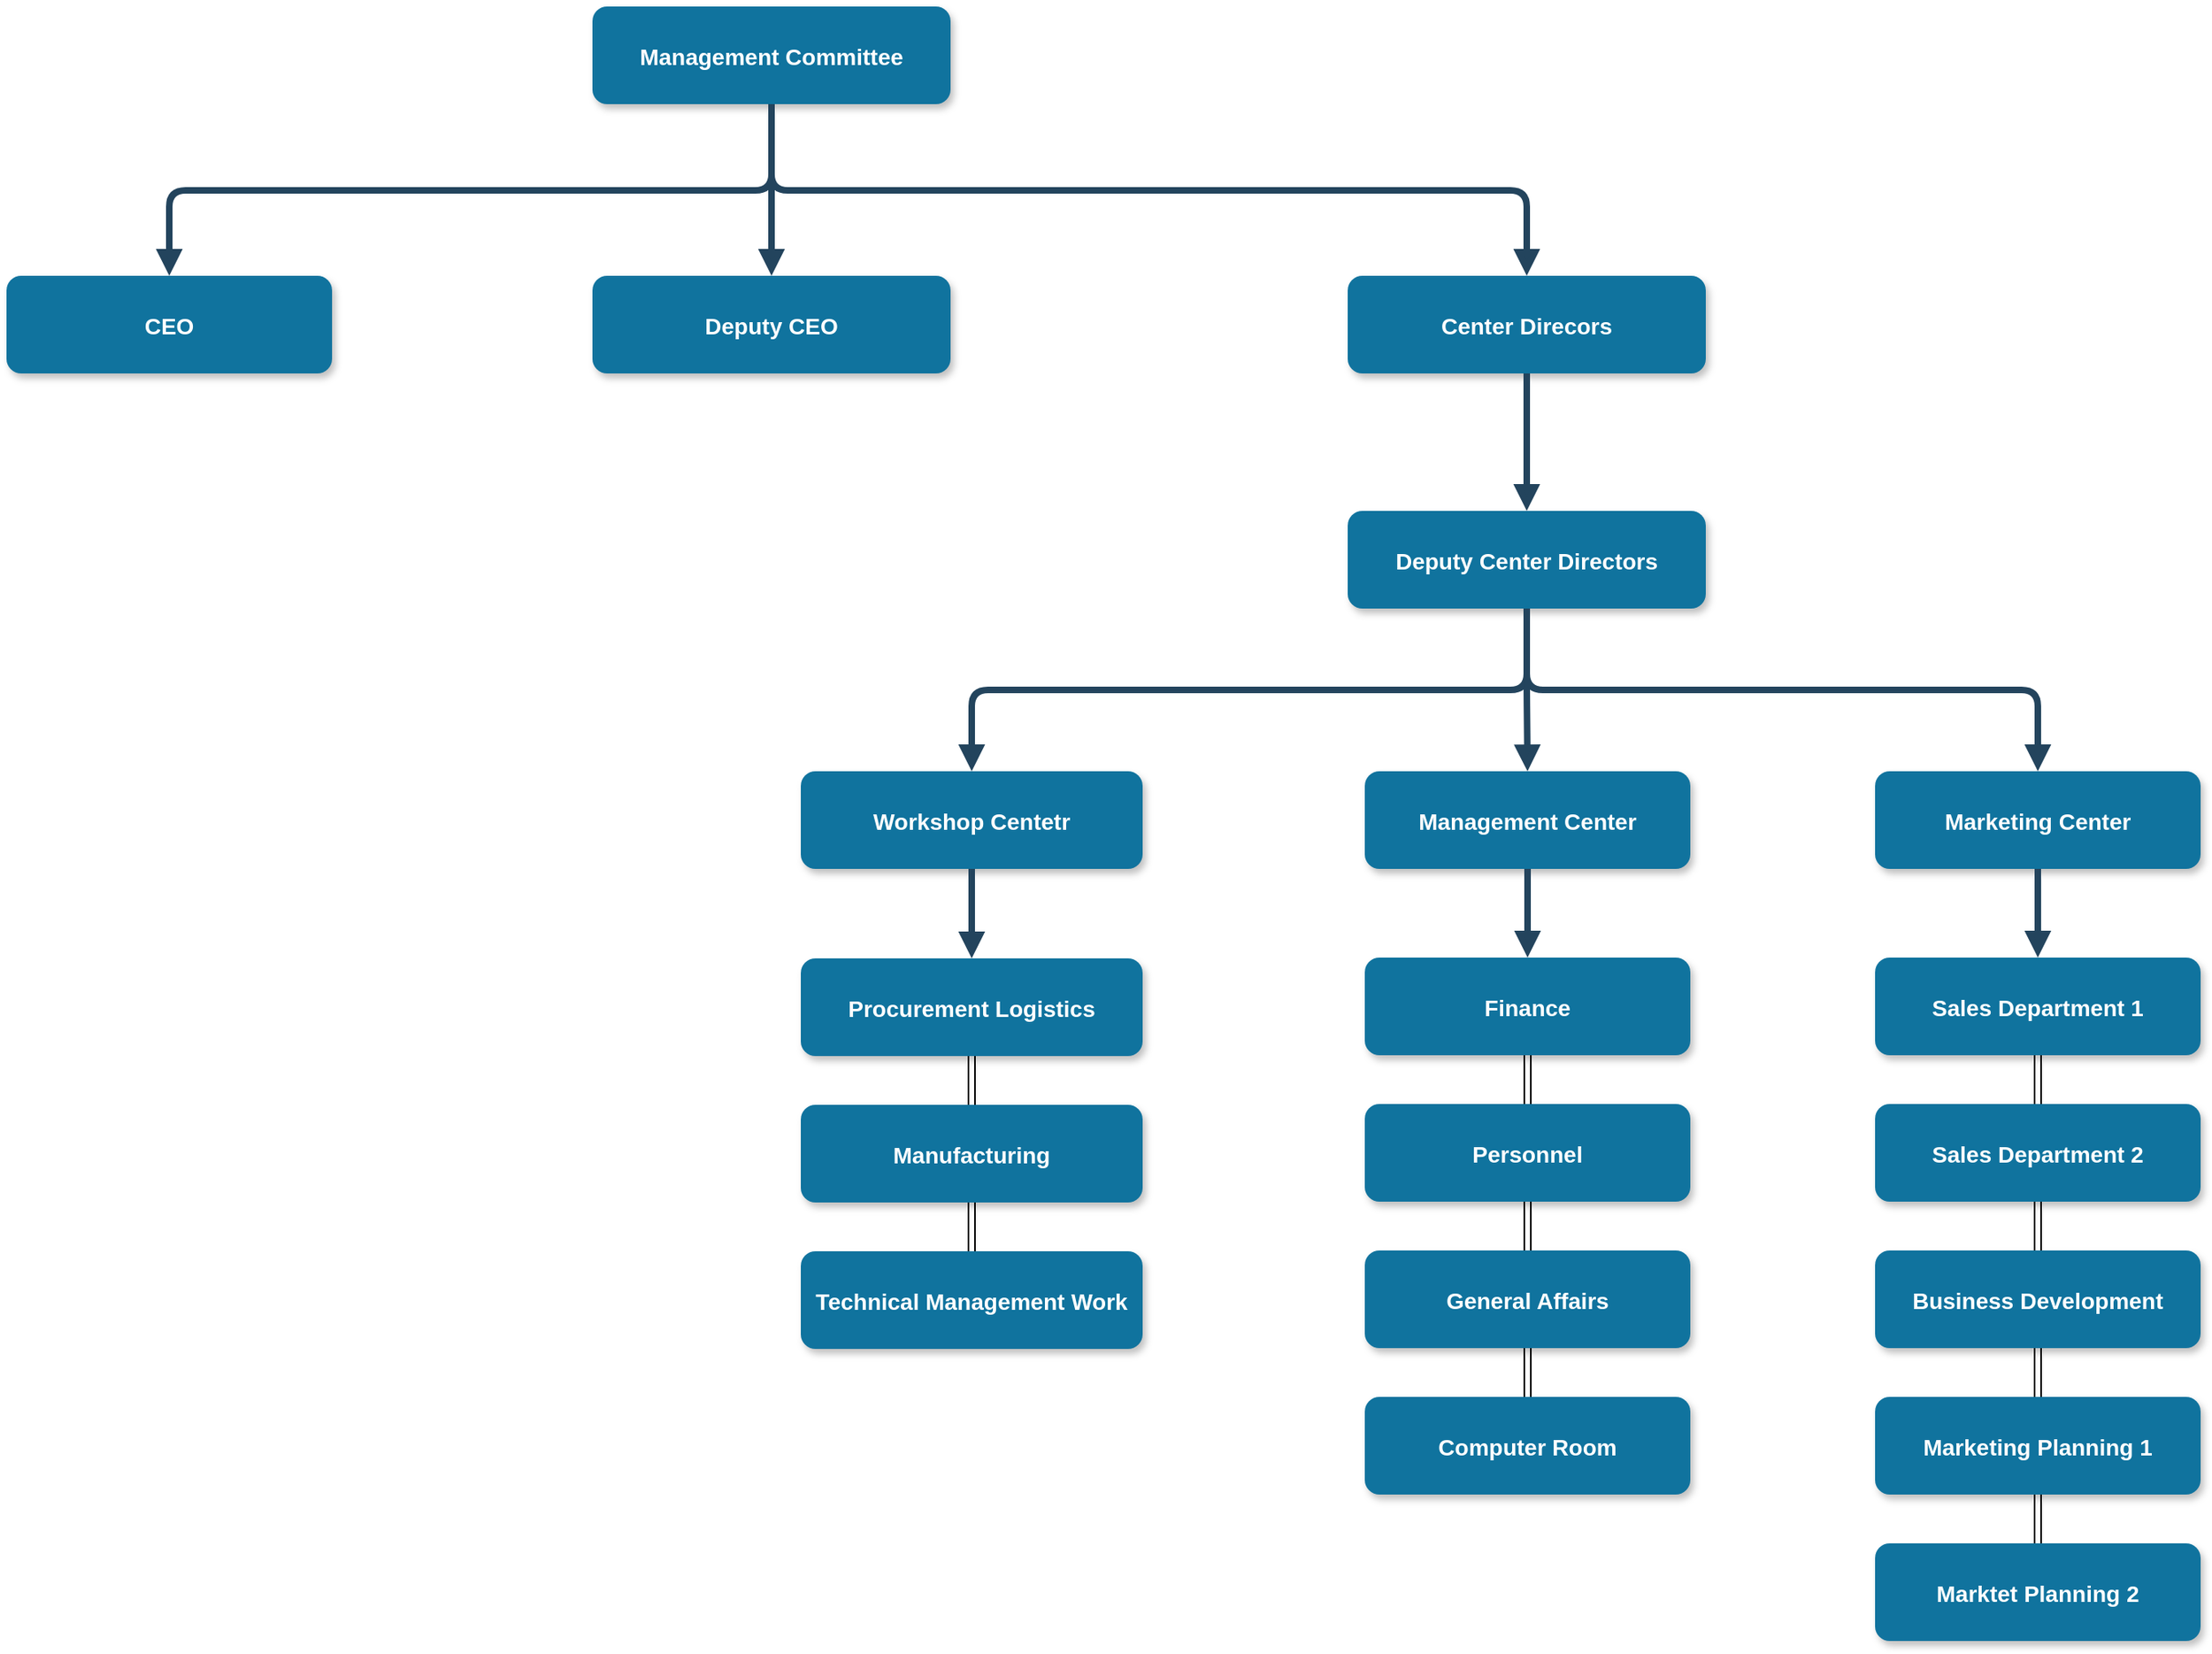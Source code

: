<mxfile version="12.3.6" type="github" pages="1"><diagram name="Page-1" id="97916047-d0de-89f5-080d-49f4d83e522f"><mxGraphModel dx="1211" dy="785" grid="1" gridSize="10" guides="1" tooltips="1" connect="1" arrows="1" fold="1" page="1" pageScale="1.5" pageWidth="1169" pageHeight="827" background="#ffffff" math="0" shadow="0"><root><mxCell id="0"/><mxCell id="1" parent="0"/><mxCell id="2" value="CEO" style="rounded=1;fillColor=#10739E;strokeColor=none;shadow=1;gradientColor=none;fontStyle=1;fontColor=#FFFFFF;fontSize=14;" parent="1" vertex="1"><mxGeometry x="12" y="235.5" width="200" height="60" as="geometry"/></mxCell><mxCell id="5" value="Management Center" style="rounded=1;fillColor=#10739E;strokeColor=none;shadow=1;gradientColor=none;fontStyle=1;fontColor=#FFFFFF;fontSize=14;" parent="1" vertex="1"><mxGeometry x="846.5" y="540" width="200" height="60" as="geometry"/></mxCell><mxCell id="6" value="Marketing Center" style="rounded=1;fillColor=#10739E;strokeColor=none;shadow=1;gradientColor=none;fontStyle=1;fontColor=#FFFFFF;fontSize=14;" parent="1" vertex="1"><mxGeometry x="1160" y="540" width="200" height="60" as="geometry"/></mxCell><mxCell id="13" value="Finance" style="rounded=1;fillColor=#10739E;strokeColor=none;shadow=1;gradientColor=none;fontStyle=1;fontColor=#FFFFFF;fontSize=14;" parent="1" vertex="1"><mxGeometry x="846.5" y="654.5" width="200" height="60" as="geometry"/></mxCell><mxCell id="9G03Jk2C06T3ap6KZskb-87" value="" style="edgeStyle=none;shape=link;rounded=0;orthogonalLoop=1;jettySize=auto;html=1;" edge="1" parent="1" source="14" target="13"><mxGeometry relative="1" as="geometry"/></mxCell><mxCell id="14" value="Personnel" style="rounded=1;fillColor=#10739E;strokeColor=none;shadow=1;gradientColor=none;fontStyle=1;fontColor=#FFFFFF;fontSize=14;" parent="1" vertex="1"><mxGeometry x="846.5" y="744.5" width="200" height="60" as="geometry"/></mxCell><mxCell id="9G03Jk2C06T3ap6KZskb-88" value="" style="edgeStyle=none;shape=link;rounded=0;orthogonalLoop=1;jettySize=auto;html=1;" edge="1" parent="1" source="15" target="14"><mxGeometry relative="1" as="geometry"/></mxCell><mxCell id="15" value="General Affairs" style="rounded=1;fillColor=#10739E;strokeColor=none;shadow=1;gradientColor=none;fontStyle=1;fontColor=#FFFFFF;fontSize=14;" parent="1" vertex="1"><mxGeometry x="846.5" y="834.5" width="200" height="60" as="geometry"/></mxCell><mxCell id="9G03Jk2C06T3ap6KZskb-89" value="" style="edgeStyle=none;shape=link;rounded=0;orthogonalLoop=1;jettySize=auto;html=1;" edge="1" parent="1" source="16" target="15"><mxGeometry relative="1" as="geometry"/></mxCell><mxCell id="16" value="Computer Room" style="rounded=1;fillColor=#10739E;strokeColor=none;shadow=1;gradientColor=none;fontStyle=1;fontColor=#FFFFFF;fontSize=14;" parent="1" vertex="1"><mxGeometry x="846.5" y="924.5" width="200" height="60" as="geometry"/></mxCell><mxCell id="18" value="Sales Department 1" style="rounded=1;fillColor=#10739E;strokeColor=none;shadow=1;gradientColor=none;fontStyle=1;fontColor=#FFFFFF;fontSize=14;" parent="1" vertex="1"><mxGeometry x="1160" y="654.5" width="200" height="60" as="geometry"/></mxCell><mxCell id="9G03Jk2C06T3ap6KZskb-90" value="" style="edgeStyle=none;shape=link;rounded=0;orthogonalLoop=1;jettySize=auto;html=1;" edge="1" parent="1" source="19" target="18"><mxGeometry relative="1" as="geometry"/></mxCell><mxCell id="19" value="Sales Department 2" style="rounded=1;fillColor=#10739E;strokeColor=none;shadow=1;gradientColor=none;fontStyle=1;fontColor=#FFFFFF;fontSize=14;" parent="1" vertex="1"><mxGeometry x="1160" y="744.5" width="200" height="60" as="geometry"/></mxCell><mxCell id="9G03Jk2C06T3ap6KZskb-91" value="" style="edgeStyle=none;shape=link;rounded=0;orthogonalLoop=1;jettySize=auto;html=1;" edge="1" parent="1" source="20" target="19"><mxGeometry relative="1" as="geometry"/></mxCell><mxCell id="20" value="Business Development" style="rounded=1;fillColor=#10739E;strokeColor=none;shadow=1;gradientColor=none;fontStyle=1;fontColor=#FFFFFF;fontSize=14;" parent="1" vertex="1"><mxGeometry x="1160" y="834.5" width="200" height="60" as="geometry"/></mxCell><mxCell id="9G03Jk2C06T3ap6KZskb-92" value="" style="edgeStyle=none;shape=link;rounded=0;orthogonalLoop=1;jettySize=auto;html=1;" edge="1" parent="1" source="21" target="20"><mxGeometry relative="1" as="geometry"/></mxCell><mxCell id="21" value="Marketing Planning 1" style="rounded=1;fillColor=#10739E;strokeColor=none;shadow=1;gradientColor=none;fontStyle=1;fontColor=#FFFFFF;fontSize=14;" parent="1" vertex="1"><mxGeometry x="1160" y="924.5" width="200" height="60" as="geometry"/></mxCell><mxCell id="9G03Jk2C06T3ap6KZskb-93" value="" style="edgeStyle=none;shape=link;rounded=0;orthogonalLoop=1;jettySize=auto;html=1;" edge="1" parent="1" source="22" target="21"><mxGeometry relative="1" as="geometry"/></mxCell><mxCell id="22" value="Marktet Planning 2" style="rounded=1;fillColor=#10739E;strokeColor=none;shadow=1;gradientColor=none;fontStyle=1;fontColor=#FFFFFF;fontSize=14;" parent="1" vertex="1"><mxGeometry x="1160" y="1014.5" width="200" height="60" as="geometry"/></mxCell><mxCell id="9G03Jk2C06T3ap6KZskb-55" value="Deputy CEO" style="rounded=1;fillColor=#10739E;strokeColor=none;shadow=1;gradientColor=none;fontStyle=1;fontColor=#FFFFFF;fontSize=14;" vertex="1" parent="1"><mxGeometry x="372" y="235.5" width="220" height="60" as="geometry"/></mxCell><mxCell id="9G03Jk2C06T3ap6KZskb-56" value="Center Direcors" style="rounded=1;fillColor=#10739E;strokeColor=none;shadow=1;gradientColor=none;fontStyle=1;fontColor=#FFFFFF;fontSize=14;" vertex="1" parent="1"><mxGeometry x="836" y="235.5" width="220" height="60" as="geometry"/></mxCell><mxCell id="9G03Jk2C06T3ap6KZskb-59" value="Management Committee" style="rounded=1;fillColor=#10739E;strokeColor=none;shadow=1;gradientColor=none;fontStyle=1;fontColor=#FFFFFF;fontSize=14;" vertex="1" parent="1"><mxGeometry x="372" y="70" width="220" height="60" as="geometry"/></mxCell><mxCell id="9G03Jk2C06T3ap6KZskb-60" value="" style="edgeStyle=elbowEdgeStyle;elbow=vertical;strokeWidth=4;endArrow=block;endFill=1;fontStyle=1;strokeColor=#23445D;exitX=0.5;exitY=1;exitDx=0;exitDy=0;entryX=0.5;entryY=0;entryDx=0;entryDy=0;" edge="1" parent="1" source="9G03Jk2C06T3ap6KZskb-59" target="2"><mxGeometry x="42" y="185.5" width="100" height="100" as="geometry"><mxPoint x="956.333" y="306" as="sourcePoint"/><mxPoint x="585.667" y="390" as="targetPoint"/></mxGeometry></mxCell><mxCell id="9G03Jk2C06T3ap6KZskb-61" value="" style="edgeStyle=elbowEdgeStyle;elbow=vertical;strokeWidth=4;endArrow=block;endFill=1;fontStyle=1;strokeColor=#23445D;exitX=0.5;exitY=1;exitDx=0;exitDy=0;" edge="1" parent="1" source="9G03Jk2C06T3ap6KZskb-59" target="9G03Jk2C06T3ap6KZskb-56"><mxGeometry x="52" y="195.5" width="100" height="100" as="geometry"><mxPoint x="966.333" y="316" as="sourcePoint"/><mxPoint x="595.667" y="400" as="targetPoint"/></mxGeometry></mxCell><mxCell id="9G03Jk2C06T3ap6KZskb-62" value="" style="edgeStyle=elbowEdgeStyle;elbow=vertical;strokeWidth=4;endArrow=block;endFill=1;fontStyle=1;strokeColor=#23445D;entryX=0.5;entryY=0;entryDx=0;entryDy=0;exitX=0.5;exitY=1;exitDx=0;exitDy=0;" edge="1" parent="1" source="9G03Jk2C06T3ap6KZskb-59" target="9G03Jk2C06T3ap6KZskb-55"><mxGeometry x="-248" y="215.5" width="100" height="100" as="geometry"><mxPoint x="956" y="310" as="sourcePoint"/><mxPoint x="956.333" y="394" as="targetPoint"/><Array as="points"><mxPoint x="480" y="170"/></Array></mxGeometry></mxCell><mxCell id="9G03Jk2C06T3ap6KZskb-63" value="Procurement Logistics" style="rounded=1;fillColor=#10739E;strokeColor=none;shadow=1;gradientColor=none;fontStyle=1;fontColor=#FFFFFF;fontSize=14;" vertex="1" parent="1"><mxGeometry x="500" y="655" width="210" height="60" as="geometry"/></mxCell><mxCell id="9G03Jk2C06T3ap6KZskb-67" value="Deputy Center Directors" style="rounded=1;fillColor=#10739E;strokeColor=none;shadow=1;gradientColor=none;fontStyle=1;fontColor=#FFFFFF;fontSize=14;" vertex="1" parent="1"><mxGeometry x="836" y="380" width="220" height="60" as="geometry"/></mxCell><mxCell id="9G03Jk2C06T3ap6KZskb-71" value="" style="edgeStyle=elbowEdgeStyle;elbow=vertical;strokeWidth=4;endArrow=block;endFill=1;fontStyle=1;strokeColor=#23445D;exitX=0.5;exitY=1;exitDx=0;exitDy=0;entryX=0.5;entryY=0;entryDx=0;entryDy=0;" edge="1" parent="1" source="9G03Jk2C06T3ap6KZskb-56" target="9G03Jk2C06T3ap6KZskb-67"><mxGeometry x="259.5" y="413" width="100" height="100" as="geometry"><mxPoint x="989.833" y="327.167" as="sourcePoint"/><mxPoint x="950" y="380" as="targetPoint"/><Array as="points"><mxPoint x="987.5" y="367.5"/></Array></mxGeometry></mxCell><mxCell id="9G03Jk2C06T3ap6KZskb-72" value="Workshop Centetr" style="rounded=1;fillColor=#10739E;strokeColor=none;shadow=1;gradientColor=none;fontStyle=1;fontColor=#FFFFFF;fontSize=14;" vertex="1" parent="1"><mxGeometry x="500" y="540" width="210" height="60" as="geometry"/></mxCell><mxCell id="9G03Jk2C06T3ap6KZskb-84" value="" style="edgeStyle=none;shape=link;rounded=0;orthogonalLoop=1;jettySize=auto;html=1;" edge="1" parent="1" source="9G03Jk2C06T3ap6KZskb-73" target="9G03Jk2C06T3ap6KZskb-63"><mxGeometry relative="1" as="geometry"/></mxCell><mxCell id="9G03Jk2C06T3ap6KZskb-73" value="Manufacturing" style="rounded=1;fillColor=#10739E;strokeColor=none;shadow=1;gradientColor=none;fontStyle=1;fontColor=#FFFFFF;fontSize=14;" vertex="1" parent="1"><mxGeometry x="500" y="745" width="210" height="60" as="geometry"/></mxCell><mxCell id="9G03Jk2C06T3ap6KZskb-86" value="" style="edgeStyle=none;shape=link;rounded=0;orthogonalLoop=1;jettySize=auto;html=1;" edge="1" parent="1" source="9G03Jk2C06T3ap6KZskb-74" target="9G03Jk2C06T3ap6KZskb-73"><mxGeometry relative="1" as="geometry"/></mxCell><mxCell id="9G03Jk2C06T3ap6KZskb-74" value="Technical Management Work" style="rounded=1;fillColor=#10739E;strokeColor=none;shadow=1;gradientColor=none;fontStyle=1;fontColor=#FFFFFF;fontSize=14;" vertex="1" parent="1"><mxGeometry x="500" y="835" width="210" height="60" as="geometry"/></mxCell><mxCell id="9G03Jk2C06T3ap6KZskb-76" value="" style="edgeStyle=elbowEdgeStyle;elbow=vertical;strokeWidth=4;endArrow=block;endFill=1;fontStyle=1;strokeColor=#23445D;exitX=0.5;exitY=1;exitDx=0;exitDy=0;" edge="1" parent="1" source="9G03Jk2C06T3ap6KZskb-67" target="9G03Jk2C06T3ap6KZskb-72"><mxGeometry x="62" y="205.5" width="100" height="100" as="geometry"><mxPoint x="492.333" y="140.667" as="sourcePoint"/><mxPoint x="956" y="245.5" as="targetPoint"/></mxGeometry></mxCell><mxCell id="9G03Jk2C06T3ap6KZskb-77" value="" style="edgeStyle=elbowEdgeStyle;elbow=vertical;strokeWidth=4;endArrow=block;endFill=1;fontStyle=1;strokeColor=#23445D;exitX=0.5;exitY=1;exitDx=0;exitDy=0;" edge="1" parent="1" source="9G03Jk2C06T3ap6KZskb-67" target="6"><mxGeometry x="72" y="215.5" width="100" height="100" as="geometry"><mxPoint x="960" y="450" as="sourcePoint"/><mxPoint x="615" y="550" as="targetPoint"/></mxGeometry></mxCell><mxCell id="9G03Jk2C06T3ap6KZskb-78" value="" style="edgeStyle=elbowEdgeStyle;elbow=vertical;strokeWidth=4;endArrow=block;endFill=1;fontStyle=1;strokeColor=#23445D;exitX=0.5;exitY=1;exitDx=0;exitDy=0;" edge="1" parent="1" source="9G03Jk2C06T3ap6KZskb-67" target="5"><mxGeometry x="257" y="615" width="100" height="100" as="geometry"><mxPoint x="943.833" y="498" as="sourcePoint"/><mxPoint x="944" y="550" as="targetPoint"/><Array as="points"/></mxGeometry></mxCell><mxCell id="9G03Jk2C06T3ap6KZskb-94" value="" style="edgeStyle=elbowEdgeStyle;elbow=vertical;strokeWidth=4;endArrow=block;endFill=1;fontStyle=1;strokeColor=#23445D;exitX=0.5;exitY=1;exitDx=0;exitDy=0;entryX=0.5;entryY=0;entryDx=0;entryDy=0;" edge="1" parent="1" source="9G03Jk2C06T3ap6KZskb-72" target="9G03Jk2C06T3ap6KZskb-63"><mxGeometry x="267" y="625" width="100" height="100" as="geometry"><mxPoint x="956.333" y="450" as="sourcePoint"/><mxPoint x="956.5" y="550" as="targetPoint"/><Array as="points"/></mxGeometry></mxCell><mxCell id="9G03Jk2C06T3ap6KZskb-95" value="" style="edgeStyle=elbowEdgeStyle;elbow=vertical;strokeWidth=4;endArrow=block;endFill=1;fontStyle=1;strokeColor=#23445D;entryX=0.5;entryY=0;entryDx=0;entryDy=0;exitX=0.5;exitY=1;exitDx=0;exitDy=0;" edge="1" parent="1" source="5" target="13"><mxGeometry x="611.5" y="617" width="100" height="100" as="geometry"><mxPoint x="950" y="592" as="sourcePoint"/><mxPoint x="949.5" y="646.667" as="targetPoint"/><Array as="points"/></mxGeometry></mxCell><mxCell id="9G03Jk2C06T3ap6KZskb-96" value="" style="edgeStyle=elbowEdgeStyle;elbow=vertical;strokeWidth=4;endArrow=block;endFill=1;fontStyle=1;strokeColor=#23445D;exitX=0.5;exitY=1;exitDx=0;exitDy=0;" edge="1" parent="1" source="6" target="18"><mxGeometry x="621.5" y="627" width="100" height="100" as="geometry"><mxPoint x="956.333" y="610" as="sourcePoint"/><mxPoint x="956.333" y="664.667" as="targetPoint"/><Array as="points"/></mxGeometry></mxCell></root></mxGraphModel></diagram></mxfile>